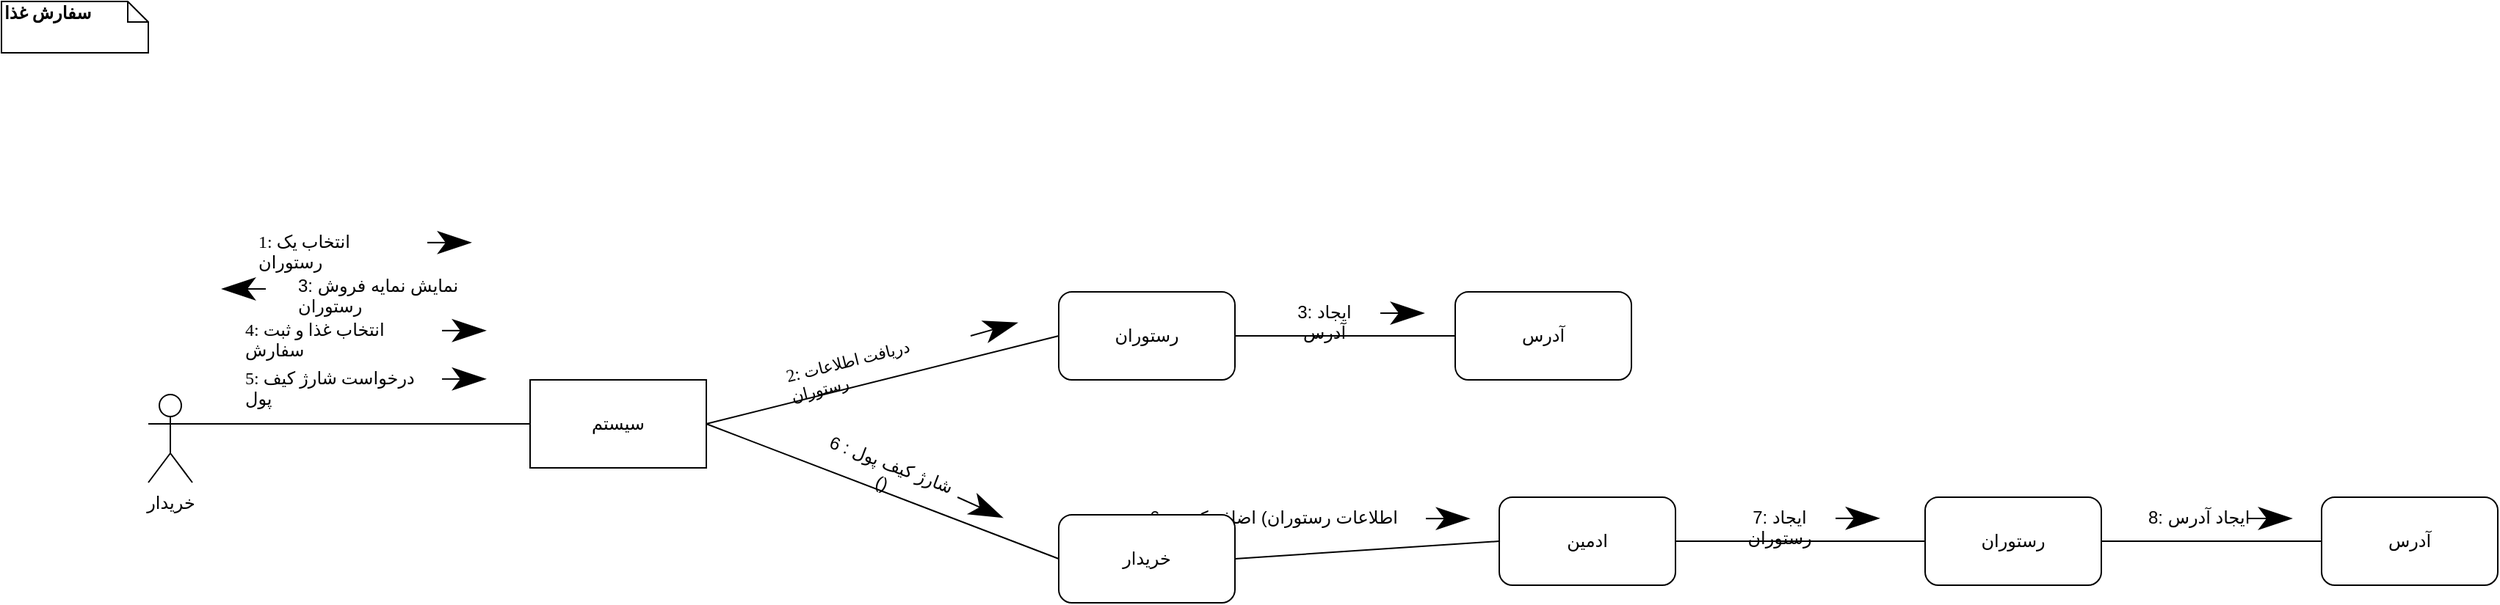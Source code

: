 <mxfile version="14.1.7" type="github">
  <diagram id="kgpKYQtTHZ0yAKxKKP6v" name="Page-1">
    <mxGraphModel dx="1056" dy="601" grid="1" gridSize="10" guides="1" tooltips="1" connect="1" arrows="1" fold="1" page="1" pageScale="1" pageWidth="850" pageHeight="1100" math="0" shadow="0">
      <root>
        <mxCell id="0" />
        <mxCell id="1" parent="0" />
        <mxCell id="d3HexqDCleYb4GjGV83A-2" value="&lt;b&gt;سفارش غذا&amp;nbsp;&lt;/b&gt;" style="shape=note;whiteSpace=wrap;html=1;size=14;verticalAlign=top;align=left;spacingTop=-6;rounded=0;shadow=0;comic=0;labelBackgroundColor=none;strokeWidth=1;fontFamily=Verdana;fontSize=12" vertex="1" parent="1">
          <mxGeometry width="100" height="35" as="geometry" />
        </mxCell>
        <mxCell id="d3HexqDCleYb4GjGV83A-3" value="خریدار" style="shape=umlActor;verticalLabelPosition=bottom;verticalAlign=top;html=1;outlineConnect=0;" vertex="1" parent="1">
          <mxGeometry x="100" y="268" width="30" height="60" as="geometry" />
        </mxCell>
        <mxCell id="d3HexqDCleYb4GjGV83A-4" value="سیستم" style="rounded=0;whiteSpace=wrap;html=1;" vertex="1" parent="1">
          <mxGeometry x="360" y="258" width="120" height="60" as="geometry" />
        </mxCell>
        <mxCell id="d3HexqDCleYb4GjGV83A-5" value="ادمین" style="rounded=1;whiteSpace=wrap;html=1;" vertex="1" parent="1">
          <mxGeometry x="1020" y="338" width="120" height="60" as="geometry" />
        </mxCell>
        <mxCell id="d3HexqDCleYb4GjGV83A-6" value="رستوران" style="rounded=1;whiteSpace=wrap;html=1;" vertex="1" parent="1">
          <mxGeometry x="720" y="198" width="120" height="60" as="geometry" />
        </mxCell>
        <mxCell id="d3HexqDCleYb4GjGV83A-8" value="رستوران" style="rounded=1;whiteSpace=wrap;html=1;" vertex="1" parent="1">
          <mxGeometry x="1310" y="338" width="120" height="60" as="geometry" />
        </mxCell>
        <mxCell id="d3HexqDCleYb4GjGV83A-9" value="" style="endArrow=classicThin;html=1;strokeWidth=1;endSize=20;entryX=0;entryY=0.5;entryDx=0;entryDy=0;" edge="1" parent="1">
          <mxGeometry width="100" relative="1" as="geometry">
            <mxPoint x="290" y="164.41" as="sourcePoint" />
            <mxPoint x="320" y="164.41" as="targetPoint" />
            <Array as="points" />
          </mxGeometry>
        </mxCell>
        <mxCell id="d3HexqDCleYb4GjGV83A-10" value="&lt;span style=&quot;font-family: &amp;#34;verdana&amp;#34; ; text-align: center&quot;&gt;1: انتخاب یک رستوران&lt;/span&gt;" style="text;whiteSpace=wrap;html=1;" vertex="1" parent="1">
          <mxGeometry x="172.5" y="150" width="109" height="30" as="geometry" />
        </mxCell>
        <mxCell id="d3HexqDCleYb4GjGV83A-11" value="&lt;span style=&quot;color: rgba(0 , 0 , 0 , 0) ; font-family: monospace ; font-size: 0px ; background-color: rgb(248 , 249 , 250)&quot;&gt;%3CmxGraphModel%3E%3Croot%3E%3CmxCell%20id%3D%220%22%2F%3E%3CmxCell%20id%3D%221%22%20parent%3D%220%22%2F%3E%3CmxCell%20id%3D%222%22%20value%3D%22%22%20style%3D%22endArrow%3Dnone%3Bhtml%3D1%3BexitX%3D1%3BexitY%3D0.5%3BexitDx%3D0%3BexitDy%3D0%3BentryX%3D0%3BentryY%3D0.5%3BentryDx%3D0%3BentryDy%3D0%3B%22%20edge%3D%221%22%20parent%3D%221%22%3E%3CmxGeometry%20width%3D%2250%22%20height%3D%2250%22%20relative%3D%221%22%20as%3D%22geometry%22%3E%3CmxPoint%20x%3D%22434.0%22%20y%3D%22240%22%20as%3D%22sourcePoint%22%2F%3E%3CmxPoint%20x%3D%22684.0%22%20y%3D%22240%22%20as%3D%22targetPoint%22%2F%3E%3C%2FmxGeometry%3E%3C%2FmxCell%3E%3C%2Froot%3E%3C%2FmxGraphModel%3E&lt;/span&gt;" style="endArrow=none;html=1;exitX=1;exitY=0.333;exitDx=0;exitDy=0;entryX=0;entryY=0.5;entryDx=0;entryDy=0;exitPerimeter=0;" edge="1" parent="1" source="d3HexqDCleYb4GjGV83A-3" target="d3HexqDCleYb4GjGV83A-4">
          <mxGeometry width="50" height="50" relative="1" as="geometry">
            <mxPoint x="104" y="288" as="sourcePoint" />
            <mxPoint x="364" y="288" as="targetPoint" />
          </mxGeometry>
        </mxCell>
        <mxCell id="d3HexqDCleYb4GjGV83A-12" value="" style="endArrow=classicThin;html=1;strokeWidth=1;endSize=20;entryX=0;entryY=0.5;entryDx=0;entryDy=0;" edge="1" parent="1">
          <mxGeometry width="100" relative="1" as="geometry">
            <mxPoint x="660.0" y="228" as="sourcePoint" />
            <mxPoint x="692.0" y="219" as="targetPoint" />
            <Array as="points" />
          </mxGeometry>
        </mxCell>
        <mxCell id="d3HexqDCleYb4GjGV83A-13" value="&lt;span style=&quot;font-family: &amp;#34;verdana&amp;#34; ; text-align: center&quot;&gt;2:&lt;span style=&quot;font-size: 11px ; background-color: rgb(255 , 255 , 255)&quot;&gt;&amp;nbsp;دریافت اطلاعات رستوران&lt;/span&gt;&lt;/span&gt;" style="text;whiteSpace=wrap;html=1;rotation=346;" vertex="1" parent="1">
          <mxGeometry x="531.23" y="228" width="119.84" height="30" as="geometry" />
        </mxCell>
        <mxCell id="d3HexqDCleYb4GjGV83A-14" value="&lt;span style=&quot;color: rgba(0 , 0 , 0 , 0) ; font-family: monospace ; font-size: 0px ; background-color: rgb(248 , 249 , 250)&quot;&gt;%3CmxGraphModel%3E%3Croot%3E%3CmxCell%20id%3D%220%22%2F%3E%3CmxCell%20id%3D%221%22%20parent%3D%220%22%2F%3E%3CmxCell%20id%3D%222%22%20value%3D%22%22%20style%3D%22endArrow%3Dnone%3Bhtml%3D1%3BexitX%3D1%3BexitY%3D0.5%3BexitDx%3D0%3BexitDy%3D0%3BentryX%3D0%3BentryY%3D0.5%3BentryDx%3D0%3BentryDy%3D0%3B%22%20edge%3D%221%22%20parent%3D%221%22%3E%3CmxGeometry%20width%3D%2250%22%20height%3D%2250%22%20relative%3D%221%22%20as%3D%22geometry%22%3E%3CmxPoint%20x%3D%22434.0%22%20y%3D%22240%22%20as%3D%22sourcePoint%22%2F%3E%3CmxPoint%20x%3D%22684.0%22%20y%3D%22240%22%20as%3D%22targetPoint%22%2F%3E%3C%2FmxGeometry%3E%3C%2FmxCell%3E%3C%2Froot%3E%3C%2FmxGraphModel%3E&lt;/span&gt;" style="endArrow=none;html=1;exitX=0;exitY=0.5;exitDx=0;exitDy=0;entryX=1;entryY=0.5;entryDx=0;entryDy=0;" edge="1" parent="1" source="d3HexqDCleYb4GjGV83A-6" target="d3HexqDCleYb4GjGV83A-4">
          <mxGeometry x="-0.058" y="33" width="50" height="50" relative="1" as="geometry">
            <mxPoint x="800.5" y="169.5" as="sourcePoint" />
            <mxPoint x="480" y="288" as="targetPoint" />
            <mxPoint as="offset" />
          </mxGeometry>
        </mxCell>
        <mxCell id="d3HexqDCleYb4GjGV83A-15" value="" style="endArrow=classicThin;html=1;strokeWidth=1;endSize=20;entryX=0;entryY=0.5;entryDx=0;entryDy=0;" edge="1" parent="1">
          <mxGeometry width="100" relative="1" as="geometry">
            <mxPoint x="180" y="196" as="sourcePoint" />
            <mxPoint x="150" y="196" as="targetPoint" />
            <Array as="points" />
          </mxGeometry>
        </mxCell>
        <mxCell id="d3HexqDCleYb4GjGV83A-16" value="&lt;span style=&quot;text-align: center&quot;&gt;3: نمایش نمایه فروش رستوران&lt;/span&gt;" style="text;whiteSpace=wrap;html=1;" vertex="1" parent="1">
          <mxGeometry x="200" y="180" width="130" height="30" as="geometry" />
        </mxCell>
        <mxCell id="d3HexqDCleYb4GjGV83A-17" value="&lt;span style=&quot;color: rgba(0 , 0 , 0 , 0) ; font-family: monospace ; font-size: 0px ; background-color: rgb(248 , 249 , 250)&quot;&gt;%3CmxGraphModel%3E%3Croot%3E%3CmxCell%20id%3D%220%22%2F%3E%3CmxCell%20id%3D%221%22%20parent%3D%220%22%2F%3E%3CmxCell%20id%3D%222%22%20value%3D%22%22%20style%3D%22endArrow%3Dnone%3Bhtml%3D1%3BexitX%3D1%3BexitY%3D0.5%3BexitDx%3D0%3BexitDy%3D0%3BentryX%3D0%3BentryY%3D0.5%3BentryDx%3D0%3BentryDy%3D0%3B%22%20edge%3D%221%22%20parent%3D%221%22%3E%3CmxGeometry%20width%3D%2250%22%20height%3D%2250%22%20relative%3D%221%22%20as%3D%22geometry%22%3E%3CmxPoint%20x%3D%22434.0%22%20y%3D%22240%22%20as%3D%22sourcePoint%22%2F%3E%3CmxPoint%20x%3D%22684.0%22%20y%3D%22240%22%20as%3D%22targetPoint%22%2F%3E%3C%2FmxGeometry%3E%3C%2FmxCell%3E%3C%2Froot%3E%3C%2FmxGraphModel%3E&lt;/span&gt;" style="endArrow=none;html=1;exitX=0;exitY=0.5;exitDx=0;exitDy=0;entryX=1;entryY=0.5;entryDx=0;entryDy=0;" edge="1" parent="1" source="d3HexqDCleYb4GjGV83A-44" target="d3HexqDCleYb4GjGV83A-4">
          <mxGeometry x="-0.058" y="33" width="50" height="50" relative="1" as="geometry">
            <mxPoint x="730" y="368" as="sourcePoint" />
            <mxPoint x="520" y="232" as="targetPoint" />
            <mxPoint as="offset" />
          </mxGeometry>
        </mxCell>
        <mxCell id="d3HexqDCleYb4GjGV83A-18" value="&lt;div style=&quot;text-align: center&quot;&gt;&lt;span&gt;&lt;font face=&quot;helvetica&quot;&gt;&amp;nbsp;شارژ کیف پول : 6 ()&lt;/font&gt;&lt;/span&gt;&lt;/div&gt;" style="text;whiteSpace=wrap;html=1;rotation=21;" vertex="1" parent="1">
          <mxGeometry x="554.73" y="301.25" width="96.34" height="30" as="geometry" />
        </mxCell>
        <mxCell id="d3HexqDCleYb4GjGV83A-19" value="" style="endArrow=classicThin;html=1;strokeWidth=1;endSize=20;" edge="1" parent="1">
          <mxGeometry width="100" relative="1" as="geometry">
            <mxPoint x="651.07" y="338" as="sourcePoint" />
            <mxPoint x="682.07" y="352" as="targetPoint" />
            <Array as="points" />
          </mxGeometry>
        </mxCell>
        <mxCell id="d3HexqDCleYb4GjGV83A-20" value="&lt;span style=&quot;color: rgba(0 , 0 , 0 , 0) ; font-family: monospace ; font-size: 0px ; background-color: rgb(248 , 249 , 250)&quot;&gt;%3CmxGraphModel%3E%3Croot%3E%3CmxCell%20id%3D%220%22%2F%3E%3CmxCell%20id%3D%221%22%20parent%3D%220%22%2F%3E%3CmxCell%20id%3D%222%22%20value%3D%22%22%20style%3D%22endArrow%3Dnone%3Bhtml%3D1%3BexitX%3D1%3BexitY%3D0.5%3BexitDx%3D0%3BexitDy%3D0%3BentryX%3D0%3BentryY%3D0.5%3BentryDx%3D0%3BentryDy%3D0%3B%22%20edge%3D%221%22%20parent%3D%221%22%3E%3CmxGeometry%20width%3D%2250%22%20height%3D%2250%22%20relative%3D%221%22%20as%3D%22geometry%22%3E%3CmxPoint%20x%3D%22434.0%22%20y%3D%22240%22%20as%3D%22sourcePoint%22%2F%3E%3CmxPoint%20x%3D%22684.0%22%20y%3D%22240%22%20as%3D%22targetPoint%22%2F%3E%3C%2FmxGeometry%3E%3C%2FmxCell%3E%3C%2Froot%3E%3C%2FmxGraphModel%3E&lt;/span&gt;" style="endArrow=none;html=1;exitX=1;exitY=0.5;exitDx=0;exitDy=0;entryX=0;entryY=0.5;entryDx=0;entryDy=0;" edge="1" parent="1" source="d3HexqDCleYb4GjGV83A-44" target="d3HexqDCleYb4GjGV83A-5">
          <mxGeometry width="50" height="50" relative="1" as="geometry">
            <mxPoint x="760" y="368" as="sourcePoint" />
            <mxPoint x="990" y="374.0" as="targetPoint" />
          </mxGeometry>
        </mxCell>
        <mxCell id="d3HexqDCleYb4GjGV83A-21" value="" style="endArrow=classicThin;html=1;strokeWidth=1;endSize=20;entryX=0;entryY=0.5;entryDx=0;entryDy=0;" edge="1" parent="1">
          <mxGeometry width="100" relative="1" as="geometry">
            <mxPoint x="970" y="352.58" as="sourcePoint" />
            <mxPoint x="1000" y="352.58" as="targetPoint" />
            <Array as="points" />
          </mxGeometry>
        </mxCell>
        <mxCell id="d3HexqDCleYb4GjGV83A-22" value="&lt;span style=&quot;text-align: center&quot;&gt;6: اطلاعات رستوران)&amp;nbsp;&lt;/span&gt;&lt;span style=&quot;text-align: center&quot;&gt;&lt;font style=&quot;font-size: 12px&quot;&gt;اضافه کردن رستوران)&lt;/font&gt;&lt;/span&gt;" style="text;whiteSpace=wrap;html=1;" vertex="1" parent="1">
          <mxGeometry x="780" y="338" width="189" height="30" as="geometry" />
        </mxCell>
        <mxCell id="d3HexqDCleYb4GjGV83A-23" value="&lt;span style=&quot;color: rgba(0 , 0 , 0 , 0) ; font-family: monospace ; font-size: 0px ; background-color: rgb(248 , 249 , 250)&quot;&gt;%3CmxGraphModel%3E%3Croot%3E%3CmxCell%20id%3D%220%22%2F%3E%3CmxCell%20id%3D%221%22%20parent%3D%220%22%2F%3E%3CmxCell%20id%3D%222%22%20value%3D%22%22%20style%3D%22endArrow%3Dnone%3Bhtml%3D1%3BexitX%3D1%3BexitY%3D0.5%3BexitDx%3D0%3BexitDy%3D0%3BentryX%3D0%3BentryY%3D0.5%3BentryDx%3D0%3BentryDy%3D0%3B%22%20edge%3D%221%22%20parent%3D%221%22%3E%3CmxGeometry%20width%3D%2250%22%20height%3D%2250%22%20relative%3D%221%22%20as%3D%22geometry%22%3E%3CmxPoint%20x%3D%22434.0%22%20y%3D%22240%22%20as%3D%22sourcePoint%22%2F%3E%3CmxPoint%20x%3D%22684.0%22%20y%3D%22240%22%20as%3D%22targetPoint%22%2F%3E%3C%2FmxGeometry%3E%3C%2FmxCell%3E%3C%2Froot%3E%3C%2FmxGraphModel%3E&lt;/span&gt;" style="endArrow=none;html=1;exitX=1;exitY=0.5;exitDx=0;exitDy=0;entryX=0;entryY=0.5;entryDx=0;entryDy=0;" edge="1" parent="1" source="d3HexqDCleYb4GjGV83A-5" target="d3HexqDCleYb4GjGV83A-8">
          <mxGeometry width="50" height="50" relative="1" as="geometry">
            <mxPoint x="770" y="378" as="sourcePoint" />
            <mxPoint x="1030" y="378" as="targetPoint" />
          </mxGeometry>
        </mxCell>
        <mxCell id="d3HexqDCleYb4GjGV83A-24" value="&lt;div style=&quot;text-align: center&quot;&gt;&lt;span&gt;7: ایجاد رستوران&lt;/span&gt;&lt;/div&gt;" style="text;whiteSpace=wrap;html=1;" vertex="1" parent="1">
          <mxGeometry x="1170" y="338" width="80" height="30" as="geometry" />
        </mxCell>
        <mxCell id="d3HexqDCleYb4GjGV83A-25" value="" style="endArrow=classicThin;html=1;strokeWidth=1;endSize=20;entryX=0;entryY=0.5;entryDx=0;entryDy=0;" edge="1" parent="1">
          <mxGeometry width="100" relative="1" as="geometry">
            <mxPoint x="1249" y="352.41" as="sourcePoint" />
            <mxPoint x="1279" y="352.41" as="targetPoint" />
            <Array as="points" />
          </mxGeometry>
        </mxCell>
        <mxCell id="d3HexqDCleYb4GjGV83A-27" value="آدرس" style="rounded=1;whiteSpace=wrap;html=1;" vertex="1" parent="1">
          <mxGeometry x="990" y="198" width="120" height="60" as="geometry" />
        </mxCell>
        <mxCell id="d3HexqDCleYb4GjGV83A-28" value="&lt;span style=&quot;color: rgba(0 , 0 , 0 , 0) ; font-family: monospace ; font-size: 0px ; background-color: rgb(248 , 249 , 250)&quot;&gt;%3CmxGraphModel%3E%3Croot%3E%3CmxCell%20id%3D%220%22%2F%3E%3CmxCell%20id%3D%221%22%20parent%3D%220%22%2F%3E%3CmxCell%20id%3D%222%22%20value%3D%22%22%20style%3D%22endArrow%3Dnone%3Bhtml%3D1%3BexitX%3D1%3BexitY%3D0.5%3BexitDx%3D0%3BexitDy%3D0%3BentryX%3D0%3BentryY%3D0.5%3BentryDx%3D0%3BentryDy%3D0%3B%22%20edge%3D%221%22%20parent%3D%221%22%3E%3CmxGeometry%20width%3D%2250%22%20height%3D%2250%22%20relative%3D%221%22%20as%3D%22geometry%22%3E%3CmxPoint%20x%3D%22434.0%22%20y%3D%22240%22%20as%3D%22sourcePoint%22%2F%3E%3CmxPoint%20x%3D%22684.0%22%20y%3D%22240%22%20as%3D%22targetPoint%22%2F%3E%3C%2FmxGeometry%3E%3C%2FmxCell%3E%3C%2Froot%3E%3C%2FmxGraphModel%3E&lt;/span&gt;" style="endArrow=none;html=1;exitX=1;exitY=0.5;exitDx=0;exitDy=0;entryX=0;entryY=0.5;entryDx=0;entryDy=0;" edge="1" parent="1" source="d3HexqDCleYb4GjGV83A-6" target="d3HexqDCleYb4GjGV83A-27">
          <mxGeometry width="50" height="50" relative="1" as="geometry">
            <mxPoint x="770" y="378" as="sourcePoint" />
            <mxPoint x="1030" y="378" as="targetPoint" />
          </mxGeometry>
        </mxCell>
        <mxCell id="d3HexqDCleYb4GjGV83A-29" value="آدرس" style="rounded=1;whiteSpace=wrap;html=1;" vertex="1" parent="1">
          <mxGeometry x="1580" y="338" width="120" height="60" as="geometry" />
        </mxCell>
        <mxCell id="d3HexqDCleYb4GjGV83A-30" value="&lt;div style=&quot;text-align: center&quot;&gt;&lt;span&gt;8: ایجاد آدرس&lt;/span&gt;&lt;/div&gt;" style="text;whiteSpace=wrap;html=1;" vertex="1" parent="1">
          <mxGeometry x="1460" y="338" width="80" height="30" as="geometry" />
        </mxCell>
        <mxCell id="d3HexqDCleYb4GjGV83A-31" value="&lt;span style=&quot;color: rgba(0 , 0 , 0 , 0) ; font-family: monospace ; font-size: 0px ; background-color: rgb(248 , 249 , 250)&quot;&gt;%3CmxGraphModel%3E%3Croot%3E%3CmxCell%20id%3D%220%22%2F%3E%3CmxCell%20id%3D%221%22%20parent%3D%220%22%2F%3E%3CmxCell%20id%3D%222%22%20value%3D%22%22%20style%3D%22endArrow%3Dnone%3Bhtml%3D1%3BexitX%3D1%3BexitY%3D0.5%3BexitDx%3D0%3BexitDy%3D0%3BentryX%3D0%3BentryY%3D0.5%3BentryDx%3D0%3BentryDy%3D0%3B%22%20edge%3D%221%22%20parent%3D%221%22%3E%3CmxGeometry%20width%3D%2250%22%20height%3D%2250%22%20relative%3D%221%22%20as%3D%22geometry%22%3E%3CmxPoint%20x%3D%22434.0%22%20y%3D%22240%22%20as%3D%22sourcePoint%22%2F%3E%3CmxPoint%20x%3D%22684.0%22%20y%3D%22240%22%20as%3D%22targetPoint%22%2F%3E%3C%2FmxGeometry%3E%3C%2FmxCell%3E%3C%2Froot%3E%3C%2FmxGraphModel%3E&lt;/span&gt;" style="endArrow=none;html=1;exitX=1;exitY=0.5;exitDx=0;exitDy=0;entryX=0;entryY=0.5;entryDx=0;entryDy=0;" edge="1" parent="1" source="d3HexqDCleYb4GjGV83A-8" target="d3HexqDCleYb4GjGV83A-29">
          <mxGeometry width="50" height="50" relative="1" as="geometry">
            <mxPoint x="1150" y="378" as="sourcePoint" />
            <mxPoint x="1346" y="378" as="targetPoint" />
          </mxGeometry>
        </mxCell>
        <mxCell id="d3HexqDCleYb4GjGV83A-32" value="" style="endArrow=classicThin;html=1;strokeWidth=1;endSize=20;entryX=0;entryY=0.5;entryDx=0;entryDy=0;" edge="1" parent="1">
          <mxGeometry width="100" relative="1" as="geometry">
            <mxPoint x="1530" y="352.5" as="sourcePoint" />
            <mxPoint x="1560" y="352.5" as="targetPoint" />
            <Array as="points" />
          </mxGeometry>
        </mxCell>
        <mxCell id="d3HexqDCleYb4GjGV83A-33" value="&lt;div style=&quot;text-align: center&quot;&gt;&lt;span&gt;3: ایجاد آدرس&lt;/span&gt;&lt;/div&gt;" style="text;whiteSpace=wrap;html=1;" vertex="1" parent="1">
          <mxGeometry x="870" y="198" width="60" height="30" as="geometry" />
        </mxCell>
        <mxCell id="d3HexqDCleYb4GjGV83A-34" value="" style="endArrow=classicThin;html=1;strokeWidth=1;endSize=20;entryX=0;entryY=0.5;entryDx=0;entryDy=0;" edge="1" parent="1">
          <mxGeometry width="100" relative="1" as="geometry">
            <mxPoint x="939" y="212.5" as="sourcePoint" />
            <mxPoint x="969" y="212.5" as="targetPoint" />
            <Array as="points" />
          </mxGeometry>
        </mxCell>
        <mxCell id="d3HexqDCleYb4GjGV83A-38" value="" style="endArrow=classicThin;html=1;strokeWidth=1;endSize=20;entryX=0;entryY=0.5;entryDx=0;entryDy=0;" edge="1" parent="1">
          <mxGeometry width="100" relative="1" as="geometry">
            <mxPoint x="300" y="224.41" as="sourcePoint" />
            <mxPoint x="330" y="224.41" as="targetPoint" />
            <Array as="points" />
          </mxGeometry>
        </mxCell>
        <mxCell id="d3HexqDCleYb4GjGV83A-39" value="&lt;span style=&quot;font-family: &amp;#34;verdana&amp;#34; ; text-align: center&quot;&gt;4: انتخاب غذا و ثبت سفارش&lt;/span&gt;" style="text;whiteSpace=wrap;html=1;" vertex="1" parent="1">
          <mxGeometry x="164" y="210" width="127.5" height="30" as="geometry" />
        </mxCell>
        <mxCell id="d3HexqDCleYb4GjGV83A-42" value="" style="endArrow=classicThin;html=1;strokeWidth=1;endSize=20;entryX=0;entryY=0.5;entryDx=0;entryDy=0;" edge="1" parent="1">
          <mxGeometry width="100" relative="1" as="geometry">
            <mxPoint x="300" y="257.41" as="sourcePoint" />
            <mxPoint x="330" y="257.41" as="targetPoint" />
            <Array as="points" />
          </mxGeometry>
        </mxCell>
        <mxCell id="d3HexqDCleYb4GjGV83A-43" value="&lt;span style=&quot;font-family: &amp;#34;verdana&amp;#34; ; text-align: center&quot;&gt;5: درخواست شارژ کیف پول&lt;/span&gt;" style="text;whiteSpace=wrap;html=1;" vertex="1" parent="1">
          <mxGeometry x="164" y="243" width="127.5" height="30" as="geometry" />
        </mxCell>
        <mxCell id="d3HexqDCleYb4GjGV83A-44" value="خریدار" style="rounded=1;whiteSpace=wrap;html=1;" vertex="1" parent="1">
          <mxGeometry x="720" y="350" width="120" height="60" as="geometry" />
        </mxCell>
      </root>
    </mxGraphModel>
  </diagram>
</mxfile>
